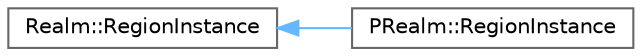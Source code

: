 digraph "Graphical Class Hierarchy"
{
 // LATEX_PDF_SIZE
  bgcolor="transparent";
  edge [fontname=Helvetica,fontsize=10,labelfontname=Helvetica,labelfontsize=10];
  node [fontname=Helvetica,fontsize=10,shape=box,height=0.2,width=0.4];
  rankdir="LR";
  Node0 [id="Node000000",label="Realm::RegionInstance",height=0.2,width=0.4,color="grey40", fillcolor="white", style="filled",URL="$classRealm_1_1RegionInstance.html",tooltip=" "];
  Node0 -> Node1 [id="edge286_Node000000_Node000001",dir="back",color="steelblue1",style="solid",tooltip=" "];
  Node1 [id="Node000001",label="PRealm::RegionInstance",height=0.2,width=0.4,color="grey40", fillcolor="white", style="filled",URL="$classPRealm_1_1RegionInstance.html",tooltip=" "];
}
